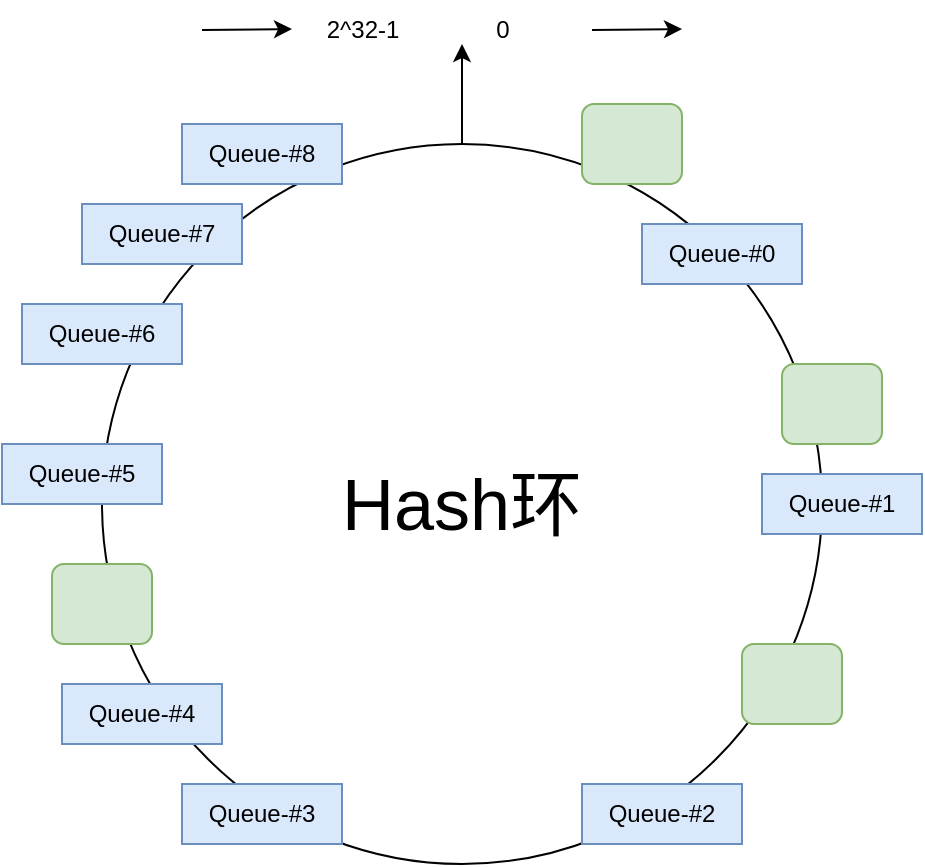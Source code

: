 <mxfile version="21.3.0" type="github">
  <diagram name="第 1 页" id="b-ELAAa5zitR6OSDGPZV">
    <mxGraphModel dx="1050" dy="541" grid="1" gridSize="10" guides="1" tooltips="1" connect="1" arrows="1" fold="1" page="1" pageScale="1" pageWidth="827" pageHeight="1169" math="0" shadow="0">
      <root>
        <mxCell id="0" />
        <mxCell id="1" parent="0" />
        <mxCell id="N4MLBb_iL-eVxXp_uh0B-16" style="edgeStyle=orthogonalEdgeStyle;rounded=0;orthogonalLoop=1;jettySize=auto;html=1;exitX=0.5;exitY=0;exitDx=0;exitDy=0;" edge="1" parent="1" source="N4MLBb_iL-eVxXp_uh0B-2">
          <mxGeometry relative="1" as="geometry">
            <mxPoint x="390" y="190" as="targetPoint" />
          </mxGeometry>
        </mxCell>
        <mxCell id="N4MLBb_iL-eVxXp_uh0B-2" value="&lt;font style=&quot;font-size: 36px;&quot;&gt;Hash环&lt;/font&gt;" style="ellipse;whiteSpace=wrap;html=1;aspect=fixed;" vertex="1" parent="1">
          <mxGeometry x="210" y="240" width="360" height="360" as="geometry" />
        </mxCell>
        <mxCell id="N4MLBb_iL-eVxXp_uh0B-3" value="Queue-#8" style="rounded=0;whiteSpace=wrap;html=1;fillColor=#dae8fc;strokeColor=#6c8ebf;" vertex="1" parent="1">
          <mxGeometry x="250" y="230" width="80" height="30" as="geometry" />
        </mxCell>
        <mxCell id="N4MLBb_iL-eVxXp_uh0B-4" value="Queue-#7" style="rounded=0;whiteSpace=wrap;html=1;fillColor=#dae8fc;strokeColor=#6c8ebf;" vertex="1" parent="1">
          <mxGeometry x="200" y="270" width="80" height="30" as="geometry" />
        </mxCell>
        <mxCell id="N4MLBb_iL-eVxXp_uh0B-5" value="Queue-#6" style="rounded=0;whiteSpace=wrap;html=1;fillColor=#dae8fc;strokeColor=#6c8ebf;" vertex="1" parent="1">
          <mxGeometry x="170" y="320" width="80" height="30" as="geometry" />
        </mxCell>
        <mxCell id="N4MLBb_iL-eVxXp_uh0B-6" value="Queue-#5" style="rounded=0;whiteSpace=wrap;html=1;fillColor=#dae8fc;strokeColor=#6c8ebf;" vertex="1" parent="1">
          <mxGeometry x="160" y="390" width="80" height="30" as="geometry" />
        </mxCell>
        <mxCell id="N4MLBb_iL-eVxXp_uh0B-7" value="Queue-#4" style="rounded=0;whiteSpace=wrap;html=1;fillColor=#dae8fc;strokeColor=#6c8ebf;" vertex="1" parent="1">
          <mxGeometry x="190" y="510" width="80" height="30" as="geometry" />
        </mxCell>
        <mxCell id="N4MLBb_iL-eVxXp_uh0B-8" value="Queue-#3" style="rounded=0;whiteSpace=wrap;html=1;fillColor=#dae8fc;strokeColor=#6c8ebf;" vertex="1" parent="1">
          <mxGeometry x="250" y="560" width="80" height="30" as="geometry" />
        </mxCell>
        <mxCell id="N4MLBb_iL-eVxXp_uh0B-9" value="Queue-#2" style="rounded=0;whiteSpace=wrap;html=1;fillColor=#dae8fc;strokeColor=#6c8ebf;" vertex="1" parent="1">
          <mxGeometry x="450" y="560" width="80" height="30" as="geometry" />
        </mxCell>
        <mxCell id="N4MLBb_iL-eVxXp_uh0B-10" value="Queue-#1" style="rounded=0;whiteSpace=wrap;html=1;fillColor=#dae8fc;strokeColor=#6c8ebf;" vertex="1" parent="1">
          <mxGeometry x="540" y="405" width="80" height="30" as="geometry" />
        </mxCell>
        <mxCell id="N4MLBb_iL-eVxXp_uh0B-11" value="Queue-#0" style="rounded=0;whiteSpace=wrap;html=1;fillColor=#dae8fc;strokeColor=#6c8ebf;" vertex="1" parent="1">
          <mxGeometry x="480" y="280" width="80" height="30" as="geometry" />
        </mxCell>
        <mxCell id="N4MLBb_iL-eVxXp_uh0B-12" value="" style="rounded=1;whiteSpace=wrap;html=1;fillColor=#d5e8d4;strokeColor=#82b366;" vertex="1" parent="1">
          <mxGeometry x="185" y="450" width="50" height="40" as="geometry" />
        </mxCell>
        <mxCell id="N4MLBb_iL-eVxXp_uh0B-13" value="" style="rounded=1;whiteSpace=wrap;html=1;fillColor=#d5e8d4;strokeColor=#82b366;" vertex="1" parent="1">
          <mxGeometry x="530" y="490" width="50" height="40" as="geometry" />
        </mxCell>
        <mxCell id="N4MLBb_iL-eVxXp_uh0B-14" value="" style="rounded=1;whiteSpace=wrap;html=1;fillColor=#d5e8d4;strokeColor=#82b366;" vertex="1" parent="1">
          <mxGeometry x="550" y="350" width="50" height="40" as="geometry" />
        </mxCell>
        <mxCell id="N4MLBb_iL-eVxXp_uh0B-15" value="" style="rounded=1;whiteSpace=wrap;html=1;fillColor=#d5e8d4;strokeColor=#82b366;" vertex="1" parent="1">
          <mxGeometry x="450" y="220" width="50" height="40" as="geometry" />
        </mxCell>
        <mxCell id="N4MLBb_iL-eVxXp_uh0B-17" value="0" style="text;html=1;align=center;verticalAlign=middle;resizable=0;points=[];autosize=1;strokeColor=none;fillColor=none;" vertex="1" parent="1">
          <mxGeometry x="395" y="168" width="30" height="30" as="geometry" />
        </mxCell>
        <mxCell id="N4MLBb_iL-eVxXp_uh0B-18" value="2^32-1" style="text;html=1;align=center;verticalAlign=middle;resizable=0;points=[];autosize=1;strokeColor=none;fillColor=none;" vertex="1" parent="1">
          <mxGeometry x="310" y="168" width="60" height="30" as="geometry" />
        </mxCell>
        <mxCell id="N4MLBb_iL-eVxXp_uh0B-19" value="" style="endArrow=classic;html=1;rounded=0;" edge="1" parent="1">
          <mxGeometry width="50" height="50" relative="1" as="geometry">
            <mxPoint x="260" y="183" as="sourcePoint" />
            <mxPoint x="305" y="182.5" as="targetPoint" />
          </mxGeometry>
        </mxCell>
        <mxCell id="N4MLBb_iL-eVxXp_uh0B-20" value="" style="endArrow=classic;html=1;rounded=0;" edge="1" parent="1">
          <mxGeometry width="50" height="50" relative="1" as="geometry">
            <mxPoint x="455" y="183" as="sourcePoint" />
            <mxPoint x="500" y="182.5" as="targetPoint" />
          </mxGeometry>
        </mxCell>
      </root>
    </mxGraphModel>
  </diagram>
</mxfile>
